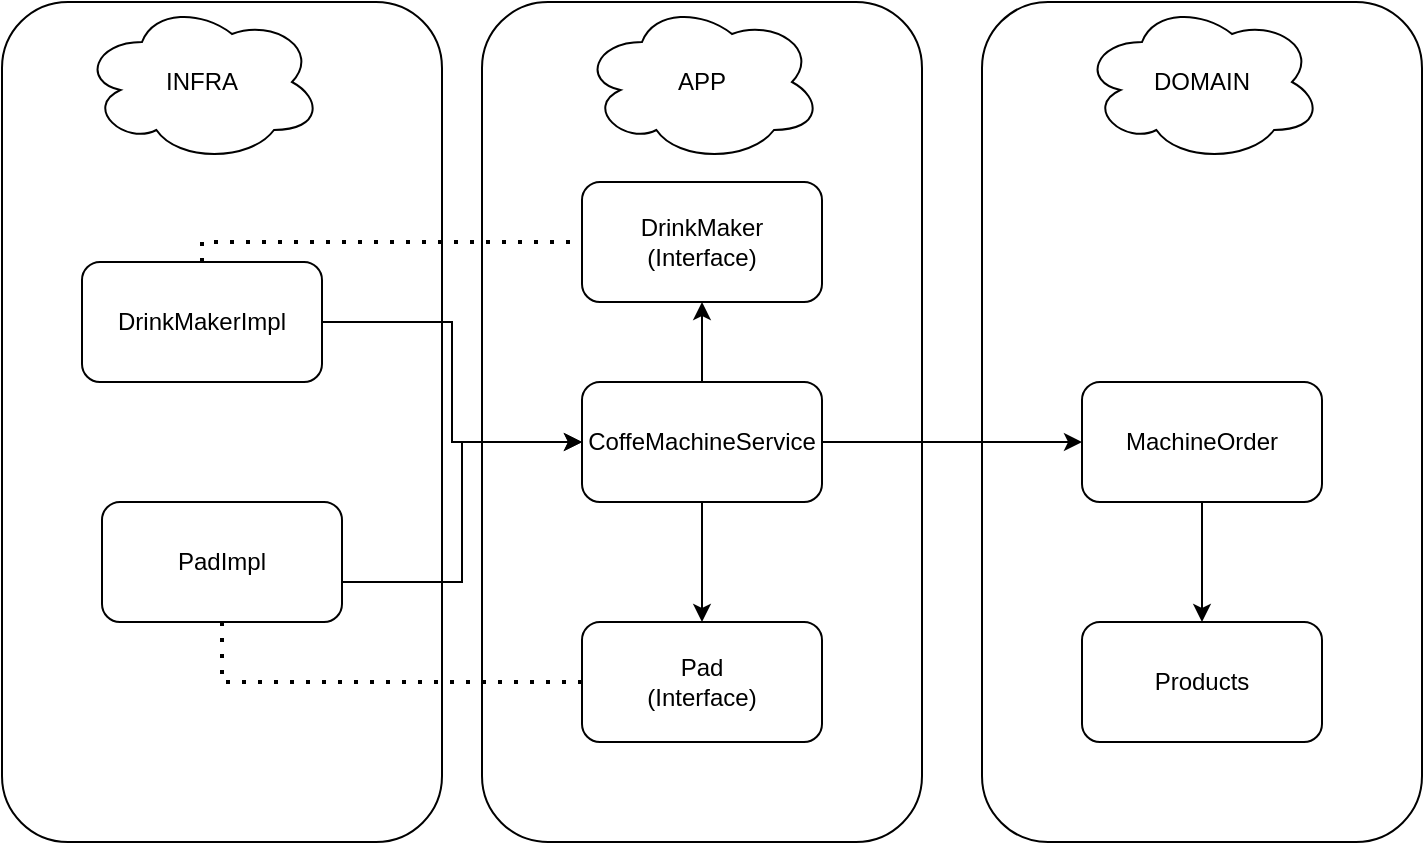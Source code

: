 <mxfile version="20.2.3" type="device"><diagram id="wsqe6k_PaGC5m0hePdhz" name="Página-1"><mxGraphModel dx="868" dy="482" grid="1" gridSize="10" guides="1" tooltips="1" connect="1" arrows="1" fold="1" page="1" pageScale="1" pageWidth="827" pageHeight="1169" math="0" shadow="0"><root><mxCell id="0"/><mxCell id="1" parent="0"/><mxCell id="Hft_yJkHc5uGZpCDSeiR-1" value="" style="rounded=1;whiteSpace=wrap;html=1;" vertex="1" parent="1"><mxGeometry x="20" y="10" width="220" height="420" as="geometry"/></mxCell><mxCell id="Hft_yJkHc5uGZpCDSeiR-2" value="" style="rounded=1;whiteSpace=wrap;html=1;" vertex="1" parent="1"><mxGeometry x="260" y="10" width="220" height="420" as="geometry"/></mxCell><mxCell id="Hft_yJkHc5uGZpCDSeiR-3" value="º" style="rounded=1;whiteSpace=wrap;html=1;" vertex="1" parent="1"><mxGeometry x="510" y="10" width="220" height="420" as="geometry"/></mxCell><mxCell id="Hft_yJkHc5uGZpCDSeiR-8" style="edgeStyle=orthogonalEdgeStyle;rounded=0;orthogonalLoop=1;jettySize=auto;html=1;entryX=0;entryY=0.5;entryDx=0;entryDy=0;" edge="1" parent="1" source="Hft_yJkHc5uGZpCDSeiR-4" target="Hft_yJkHc5uGZpCDSeiR-13"><mxGeometry relative="1" as="geometry"/></mxCell><mxCell id="Hft_yJkHc5uGZpCDSeiR-4" value="DrinkMakerImpl" style="rounded=1;whiteSpace=wrap;html=1;" vertex="1" parent="1"><mxGeometry x="60" y="140" width="120" height="60" as="geometry"/></mxCell><mxCell id="Hft_yJkHc5uGZpCDSeiR-9" style="edgeStyle=orthogonalEdgeStyle;rounded=0;orthogonalLoop=1;jettySize=auto;html=1;entryX=0;entryY=0.5;entryDx=0;entryDy=0;" edge="1" parent="1" source="Hft_yJkHc5uGZpCDSeiR-5" target="Hft_yJkHc5uGZpCDSeiR-13"><mxGeometry relative="1" as="geometry"><Array as="points"><mxPoint x="250" y="300"/><mxPoint x="250" y="230"/></Array></mxGeometry></mxCell><mxCell id="Hft_yJkHc5uGZpCDSeiR-5" value="PadImpl" style="rounded=1;whiteSpace=wrap;html=1;" vertex="1" parent="1"><mxGeometry x="70" y="260" width="120" height="60" as="geometry"/></mxCell><mxCell id="Hft_yJkHc5uGZpCDSeiR-6" value="DrinkMaker&lt;br&gt;(Interface)" style="rounded=1;whiteSpace=wrap;html=1;" vertex="1" parent="1"><mxGeometry x="310" y="100" width="120" height="60" as="geometry"/></mxCell><mxCell id="Hft_yJkHc5uGZpCDSeiR-7" value="Pad&lt;br&gt;(Interface)" style="rounded=1;whiteSpace=wrap;html=1;" vertex="1" parent="1"><mxGeometry x="310" y="320" width="120" height="60" as="geometry"/></mxCell><mxCell id="Hft_yJkHc5uGZpCDSeiR-12" style="edgeStyle=orthogonalEdgeStyle;rounded=0;orthogonalLoop=1;jettySize=auto;html=1;" edge="1" parent="1" source="Hft_yJkHc5uGZpCDSeiR-10" target="Hft_yJkHc5uGZpCDSeiR-11"><mxGeometry relative="1" as="geometry"/></mxCell><mxCell id="Hft_yJkHc5uGZpCDSeiR-10" value="MachineOrder" style="rounded=1;whiteSpace=wrap;html=1;" vertex="1" parent="1"><mxGeometry x="560" y="200" width="120" height="60" as="geometry"/></mxCell><mxCell id="Hft_yJkHc5uGZpCDSeiR-11" value="Products" style="rounded=1;whiteSpace=wrap;html=1;" vertex="1" parent="1"><mxGeometry x="560" y="320" width="120" height="60" as="geometry"/></mxCell><mxCell id="Hft_yJkHc5uGZpCDSeiR-14" style="edgeStyle=orthogonalEdgeStyle;rounded=0;orthogonalLoop=1;jettySize=auto;html=1;entryX=0;entryY=0.5;entryDx=0;entryDy=0;" edge="1" parent="1" source="Hft_yJkHc5uGZpCDSeiR-13" target="Hft_yJkHc5uGZpCDSeiR-10"><mxGeometry relative="1" as="geometry"/></mxCell><mxCell id="Hft_yJkHc5uGZpCDSeiR-17" style="edgeStyle=orthogonalEdgeStyle;rounded=0;orthogonalLoop=1;jettySize=auto;html=1;" edge="1" parent="1" source="Hft_yJkHc5uGZpCDSeiR-13" target="Hft_yJkHc5uGZpCDSeiR-7"><mxGeometry relative="1" as="geometry"/></mxCell><mxCell id="Hft_yJkHc5uGZpCDSeiR-18" style="edgeStyle=orthogonalEdgeStyle;rounded=0;orthogonalLoop=1;jettySize=auto;html=1;entryX=0.5;entryY=1;entryDx=0;entryDy=0;" edge="1" parent="1" source="Hft_yJkHc5uGZpCDSeiR-13" target="Hft_yJkHc5uGZpCDSeiR-6"><mxGeometry relative="1" as="geometry"/></mxCell><mxCell id="Hft_yJkHc5uGZpCDSeiR-13" value="CoffeMachineService" style="rounded=1;whiteSpace=wrap;html=1;" vertex="1" parent="1"><mxGeometry x="310" y="200" width="120" height="60" as="geometry"/></mxCell><mxCell id="Hft_yJkHc5uGZpCDSeiR-19" value="INFRA" style="ellipse;shape=cloud;whiteSpace=wrap;html=1;" vertex="1" parent="1"><mxGeometry x="60" y="10" width="120" height="80" as="geometry"/></mxCell><mxCell id="Hft_yJkHc5uGZpCDSeiR-21" value="APP" style="ellipse;shape=cloud;whiteSpace=wrap;html=1;" vertex="1" parent="1"><mxGeometry x="310" y="10" width="120" height="80" as="geometry"/></mxCell><mxCell id="Hft_yJkHc5uGZpCDSeiR-22" value="DOMAIN" style="ellipse;shape=cloud;whiteSpace=wrap;html=1;" vertex="1" parent="1"><mxGeometry x="560" y="10" width="120" height="80" as="geometry"/></mxCell><mxCell id="Hft_yJkHc5uGZpCDSeiR-25" value="" style="endArrow=none;dashed=1;html=1;dashPattern=1 3;strokeWidth=2;rounded=0;entryX=0;entryY=0.5;entryDx=0;entryDy=0;exitX=0.5;exitY=1;exitDx=0;exitDy=0;" edge="1" parent="1" source="Hft_yJkHc5uGZpCDSeiR-5" target="Hft_yJkHc5uGZpCDSeiR-7"><mxGeometry width="50" height="50" relative="1" as="geometry"><mxPoint x="390" y="250" as="sourcePoint"/><mxPoint x="440" y="200" as="targetPoint"/><Array as="points"><mxPoint x="130" y="350"/></Array></mxGeometry></mxCell><mxCell id="Hft_yJkHc5uGZpCDSeiR-29" value="" style="endArrow=none;dashed=1;html=1;dashPattern=1 3;strokeWidth=2;rounded=0;exitX=0.5;exitY=0;exitDx=0;exitDy=0;entryX=0;entryY=0.5;entryDx=0;entryDy=0;" edge="1" parent="1" source="Hft_yJkHc5uGZpCDSeiR-4" target="Hft_yJkHc5uGZpCDSeiR-6"><mxGeometry width="50" height="50" relative="1" as="geometry"><mxPoint x="390" y="250" as="sourcePoint"/><mxPoint x="440" y="200" as="targetPoint"/><Array as="points"><mxPoint x="120" y="130"/></Array></mxGeometry></mxCell></root></mxGraphModel></diagram></mxfile>
